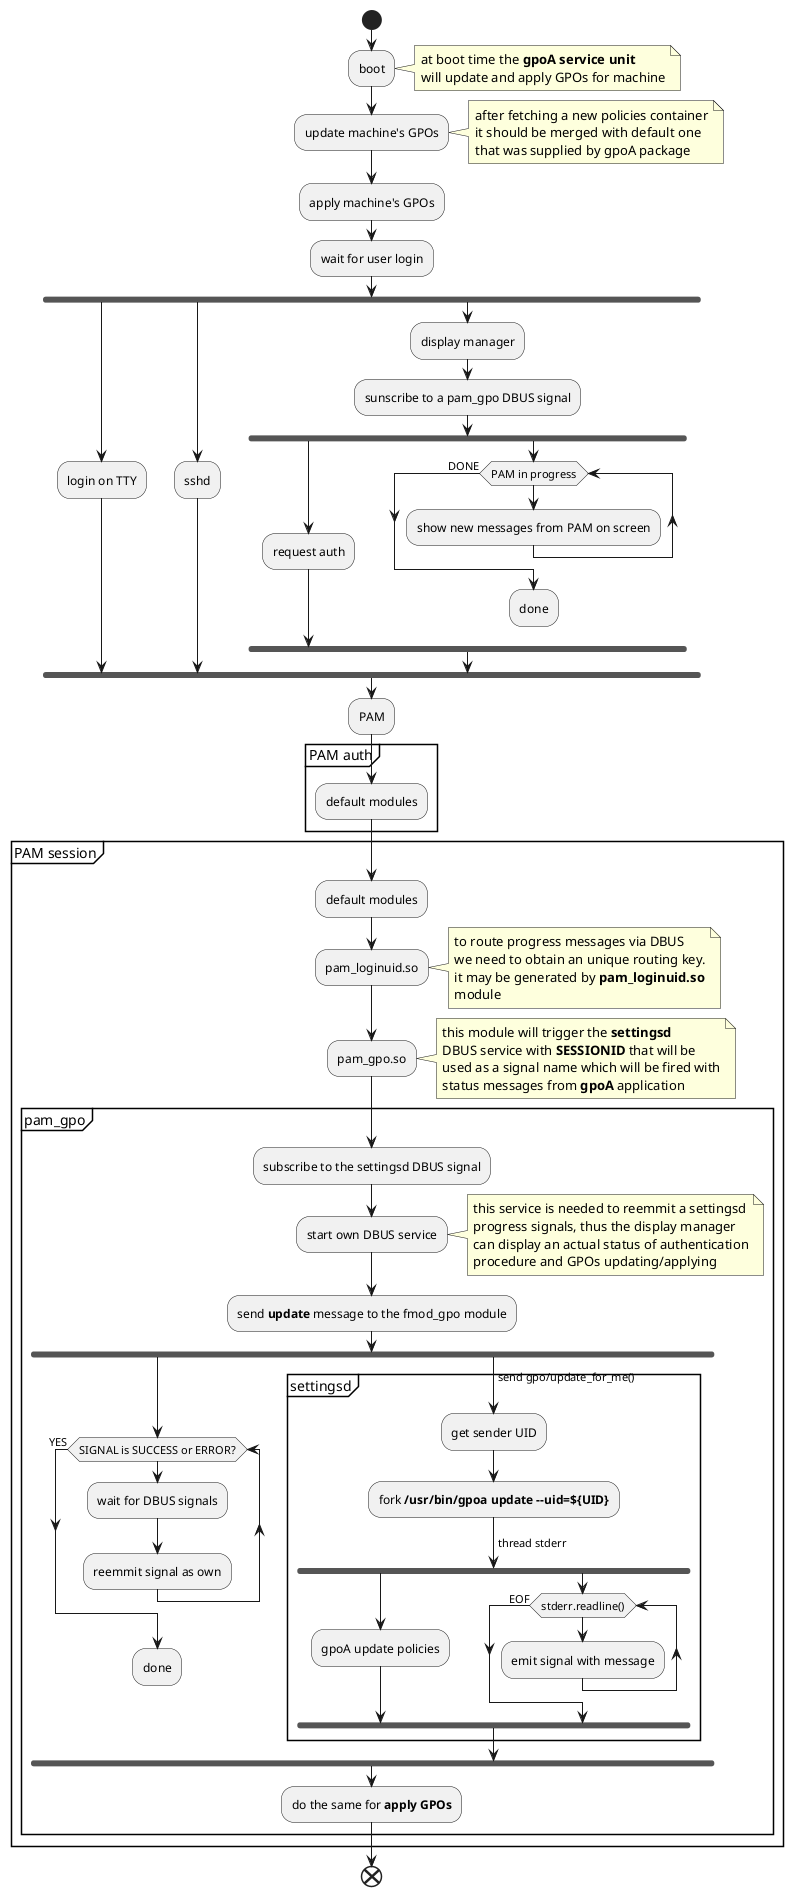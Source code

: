 @startuml

start

:boot;
note right
at boot time the <b>gpoA service unit</b>
will update and apply GPOs for machine
end note

:update machine's GPOs;
note right
after fetching a new policies container
it should be merged with default one
that was supplied by gpoA package
end note

:apply machine's GPOs;

:wait for user login;

fork
:login on TTY;
fork again
:sshd;
fork again
:display manager;
:sunscribe to a pam_gpo DBUS signal;
fork
:request auth;
fork again
while (PAM in progress)
:show new messages from PAM on screen;
endwhile (DONE)
:done;
detach
end fork
end fork

:PAM;
partition "PAM auth" {
:default modules;
}
partition "PAM session" {
:default modules;
:pam_loginuid.so;
note right
to route progress messages via DBUS
we need to obtain an unique routing key.
it may be generated by <b>pam_loginuid.so</b>
module
end note

:pam_gpo.so;
note right
this module will trigger the <b>settingsd</b>
DBUS service with <b>SESSIONID</b> that will be
used as a signal name which will be fired with
status messages from <b>gpoA</b> application
end note

partition pam_gpo {
:subscribe to the settingsd DBUS signal;
:start own DBUS service;
note right
this service is needed to reemmit a settingsd
progress signals, thus the display manager
can display an actual status of authentication
procedure and GPOs updating/applying
end note

:send <b>update</b> message to the fmod_gpo module;
fork
while (SIGNAL is SUCCESS or ERROR?)
:wait for DBUS signals;
:reemmit signal as own;
endwhile (YES)
:done;
detach
fork again
-> send gpo/update_for_me();
partition settingsd {
:get sender UID;
:fork <b>/usr/bin/gpoa update --uid=${UID}</b>;
-> thread stderr;
fork
:gpoA update policies;
fork again
while (stderr.readline())
:emit signal with message;
endwhile (EOF)
end fork
}
end fork
:do the same for <b>apply GPOs</b>;
}
}

end
@enduml
